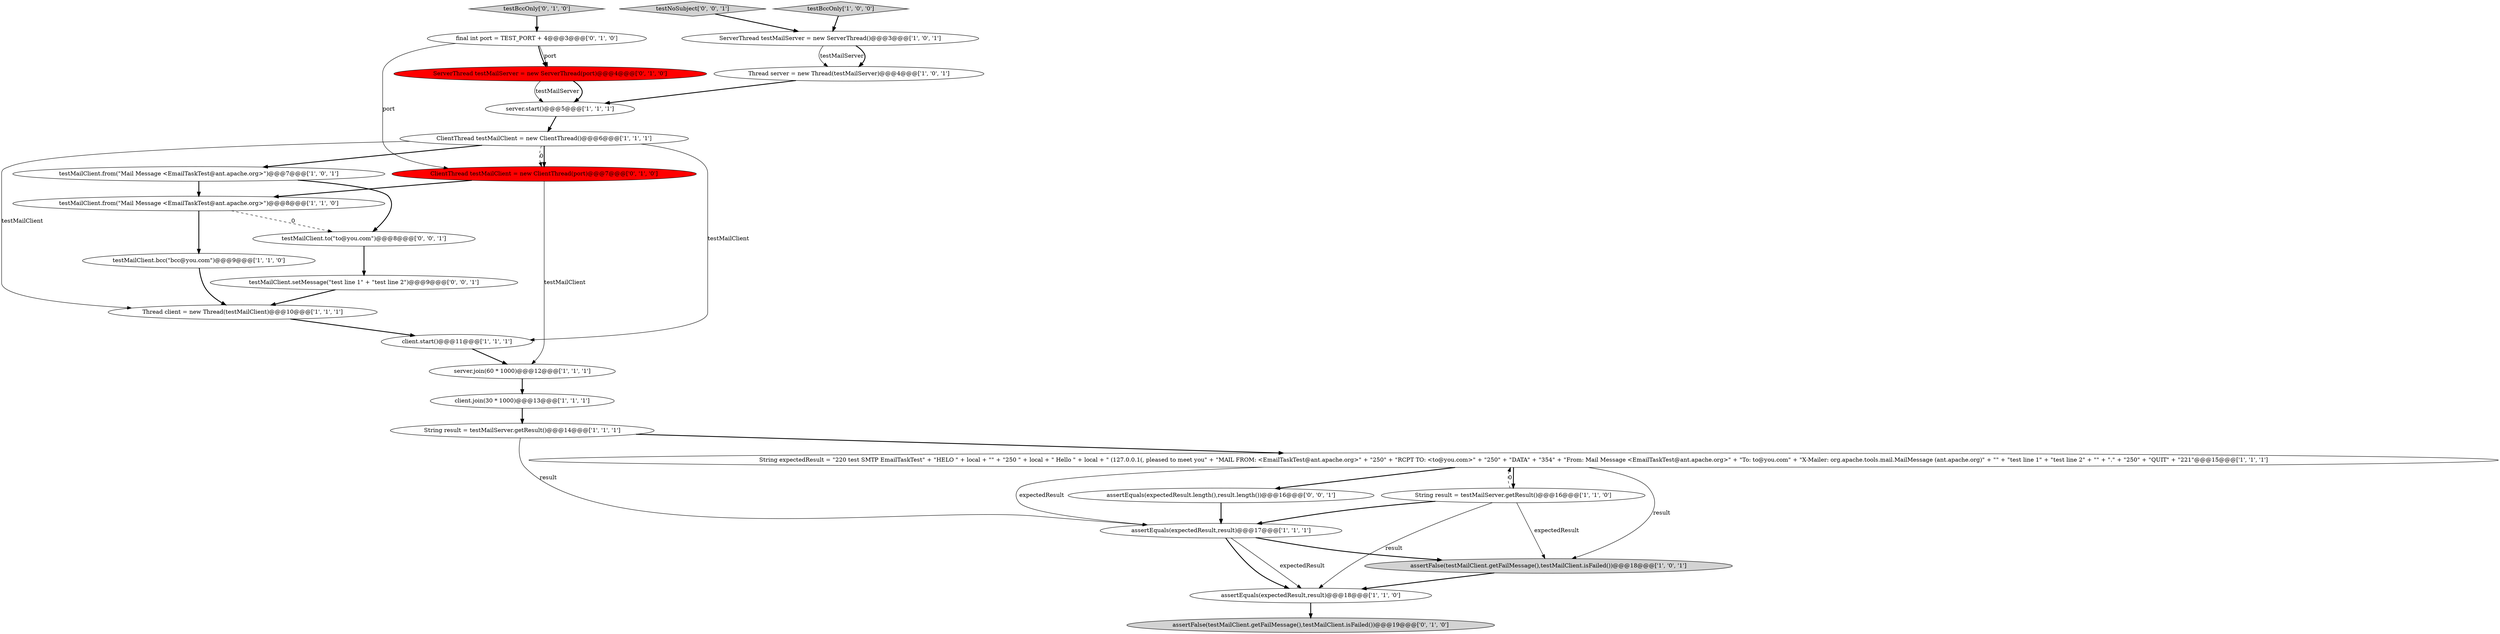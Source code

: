 digraph {
13 [style = filled, label = "server.join(60 * 1000)@@@12@@@['1', '1', '1']", fillcolor = white, shape = ellipse image = "AAA0AAABBB1BBB"];
12 [style = filled, label = "testMailClient.from(\"Mail Message <EmailTaskTest@ant.apache.org>\")@@@8@@@['1', '1', '0']", fillcolor = white, shape = ellipse image = "AAA0AAABBB1BBB"];
21 [style = filled, label = "ServerThread testMailServer = new ServerThread(port)@@@4@@@['0', '1', '0']", fillcolor = red, shape = ellipse image = "AAA1AAABBB2BBB"];
3 [style = filled, label = "String result = testMailServer.getResult()@@@16@@@['1', '1', '0']", fillcolor = white, shape = ellipse image = "AAA0AAABBB1BBB"];
25 [style = filled, label = "testMailClient.to(\"to@you.com\")@@@8@@@['0', '0', '1']", fillcolor = white, shape = ellipse image = "AAA0AAABBB3BBB"];
15 [style = filled, label = "Thread server = new Thread(testMailServer)@@@4@@@['1', '0', '1']", fillcolor = white, shape = ellipse image = "AAA0AAABBB1BBB"];
2 [style = filled, label = "ServerThread testMailServer = new ServerThread()@@@3@@@['1', '0', '1']", fillcolor = white, shape = ellipse image = "AAA0AAABBB1BBB"];
0 [style = filled, label = "assertEquals(expectedResult,result)@@@18@@@['1', '1', '0']", fillcolor = white, shape = ellipse image = "AAA0AAABBB1BBB"];
8 [style = filled, label = "client.join(30 * 1000)@@@13@@@['1', '1', '1']", fillcolor = white, shape = ellipse image = "AAA0AAABBB1BBB"];
18 [style = filled, label = "testBccOnly['0', '1', '0']", fillcolor = lightgray, shape = diamond image = "AAA0AAABBB2BBB"];
9 [style = filled, label = "String result = testMailServer.getResult()@@@14@@@['1', '1', '1']", fillcolor = white, shape = ellipse image = "AAA0AAABBB1BBB"];
22 [style = filled, label = "assertFalse(testMailClient.getFailMessage(),testMailClient.isFailed())@@@19@@@['0', '1', '0']", fillcolor = lightgray, shape = ellipse image = "AAA0AAABBB2BBB"];
14 [style = filled, label = "assertEquals(expectedResult,result)@@@17@@@['1', '1', '1']", fillcolor = white, shape = ellipse image = "AAA0AAABBB1BBB"];
20 [style = filled, label = "final int port = TEST_PORT + 4@@@3@@@['0', '1', '0']", fillcolor = white, shape = ellipse image = "AAA0AAABBB2BBB"];
7 [style = filled, label = "client.start()@@@11@@@['1', '1', '1']", fillcolor = white, shape = ellipse image = "AAA0AAABBB1BBB"];
6 [style = filled, label = "server.start()@@@5@@@['1', '1', '1']", fillcolor = white, shape = ellipse image = "AAA0AAABBB1BBB"];
23 [style = filled, label = "testNoSubject['0', '0', '1']", fillcolor = lightgray, shape = diamond image = "AAA0AAABBB3BBB"];
10 [style = filled, label = "String expectedResult = \"220 test SMTP EmailTaskTest\" + \"HELO \" + local + \"\" + \"250 \" + local + \" Hello \" + local + \" (127.0.0.1(, pleased to meet you\" + \"MAIL FROM: <EmailTaskTest@ant.apache.org>\" + \"250\" + \"RCPT TO: <to@you.com>\" + \"250\" + \"DATA\" + \"354\" + \"From: Mail Message <EmailTaskTest@ant.apache.org>\" + \"To: to@you.com\" + \"X-Mailer: org.apache.tools.mail.MailMessage (ant.apache.org)\" + \"\" + \"test line 1\" + \"test line 2\" + \"\" + \".\" + \"250\" + \"QUIT\" + \"221\"@@@15@@@['1', '1', '1']", fillcolor = white, shape = ellipse image = "AAA0AAABBB1BBB"];
4 [style = filled, label = "Thread client = new Thread(testMailClient)@@@10@@@['1', '1', '1']", fillcolor = white, shape = ellipse image = "AAA0AAABBB1BBB"];
17 [style = filled, label = "testMailClient.bcc(\"bcc@you.com\")@@@9@@@['1', '1', '0']", fillcolor = white, shape = ellipse image = "AAA0AAABBB1BBB"];
1 [style = filled, label = "testMailClient.from(\"Mail Message <EmailTaskTest@ant.apache.org>\")@@@7@@@['1', '0', '1']", fillcolor = white, shape = ellipse image = "AAA0AAABBB1BBB"];
26 [style = filled, label = "testMailClient.setMessage(\"test line 1\" + \"test line 2\")@@@9@@@['0', '0', '1']", fillcolor = white, shape = ellipse image = "AAA0AAABBB3BBB"];
11 [style = filled, label = "testBccOnly['1', '0', '0']", fillcolor = lightgray, shape = diamond image = "AAA0AAABBB1BBB"];
19 [style = filled, label = "ClientThread testMailClient = new ClientThread(port)@@@7@@@['0', '1', '0']", fillcolor = red, shape = ellipse image = "AAA1AAABBB2BBB"];
16 [style = filled, label = "ClientThread testMailClient = new ClientThread()@@@6@@@['1', '1', '1']", fillcolor = white, shape = ellipse image = "AAA0AAABBB1BBB"];
24 [style = filled, label = "assertEquals(expectedResult.length(),result.length())@@@16@@@['0', '0', '1']", fillcolor = white, shape = ellipse image = "AAA0AAABBB3BBB"];
5 [style = filled, label = "assertFalse(testMailClient.getFailMessage(),testMailClient.isFailed())@@@18@@@['1', '0', '1']", fillcolor = lightgray, shape = ellipse image = "AAA0AAABBB1BBB"];
16->4 [style = solid, label="testMailClient"];
7->13 [style = bold, label=""];
16->7 [style = solid, label="testMailClient"];
21->6 [style = bold, label=""];
19->12 [style = bold, label=""];
16->19 [style = dashed, label="0"];
10->24 [style = bold, label=""];
3->14 [style = bold, label=""];
12->17 [style = bold, label=""];
14->0 [style = solid, label="expectedResult"];
10->3 [style = bold, label=""];
15->6 [style = bold, label=""];
20->19 [style = solid, label="port"];
9->10 [style = bold, label=""];
20->21 [style = solid, label="port"];
16->19 [style = bold, label=""];
26->4 [style = bold, label=""];
19->13 [style = solid, label="testMailClient"];
11->2 [style = bold, label=""];
4->7 [style = bold, label=""];
24->14 [style = bold, label=""];
20->21 [style = bold, label=""];
10->14 [style = solid, label="expectedResult"];
18->20 [style = bold, label=""];
2->15 [style = solid, label="testMailServer"];
10->5 [style = solid, label="result"];
12->25 [style = dashed, label="0"];
14->0 [style = bold, label=""];
5->0 [style = bold, label=""];
16->1 [style = bold, label=""];
3->0 [style = solid, label="result"];
6->16 [style = bold, label=""];
0->22 [style = bold, label=""];
2->15 [style = bold, label=""];
25->26 [style = bold, label=""];
9->14 [style = solid, label="result"];
8->9 [style = bold, label=""];
1->12 [style = bold, label=""];
21->6 [style = solid, label="testMailServer"];
3->10 [style = dashed, label="0"];
23->2 [style = bold, label=""];
13->8 [style = bold, label=""];
1->25 [style = bold, label=""];
17->4 [style = bold, label=""];
3->5 [style = solid, label="expectedResult"];
14->5 [style = bold, label=""];
}
